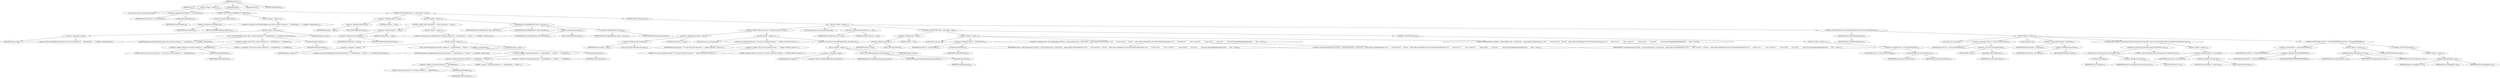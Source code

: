 digraph "execute" {  
"261" [label = <(METHOD,execute)<SUB>199</SUB>> ]
"17" [label = <(PARAM,this)<SUB>199</SUB>> ]
"262" [label = <(BLOCK,&lt;empty&gt;,&lt;empty&gt;)<SUB>199</SUB>> ]
"263" [label = <(LOCAL,ClassLoader al: java.lang.ClassLoader)> ]
"264" [label = <(&lt;operator&gt;.assignment,ClassLoader al = createLoader())<SUB>200</SUB>> ]
"265" [label = <(IDENTIFIER,al,ClassLoader al = createLoader())<SUB>200</SUB>> ]
"266" [label = <(createLoader,createLoader())<SUB>200</SUB>> ]
"16" [label = <(IDENTIFIER,this,createLoader())<SUB>200</SUB>> ]
"267" [label = <(CONTROL_STRUCTURE,if (!definerSet),if (!definerSet))<SUB>202</SUB>> ]
"268" [label = <(&lt;operator&gt;.logicalNot,!definerSet)<SUB>202</SUB>> ]
"269" [label = <(&lt;operator&gt;.fieldAccess,this.definerSet)<SUB>202</SUB>> ]
"270" [label = <(IDENTIFIER,this,!definerSet)<SUB>202</SUB>> ]
"271" [label = <(FIELD_IDENTIFIER,definerSet,definerSet)<SUB>202</SUB>> ]
"272" [label = <(BLOCK,&lt;empty&gt;,&lt;empty&gt;)<SUB>202</SUB>> ]
"273" [label = <(&lt;operator&gt;.throw,throw new BuildException(&quot;name, file or resource attribute of &quot; + getTaskName() + &quot; is undefined&quot;, getLocation());)<SUB>203</SUB>> ]
"274" [label = <(BLOCK,&lt;empty&gt;,&lt;empty&gt;)<SUB>203</SUB>> ]
"275" [label = <(&lt;operator&gt;.assignment,&lt;empty&gt;)> ]
"276" [label = <(IDENTIFIER,$obj0,&lt;empty&gt;)> ]
"277" [label = <(&lt;operator&gt;.alloc,new BuildException(&quot;name, file or resource attribute of &quot; + getTaskName() + &quot; is undefined&quot;, getLocation()))<SUB>203</SUB>> ]
"278" [label = <(&lt;init&gt;,new BuildException(&quot;name, file or resource attribute of &quot; + getTaskName() + &quot; is undefined&quot;, getLocation()))<SUB>203</SUB>> ]
"279" [label = <(IDENTIFIER,$obj0,new BuildException(&quot;name, file or resource attribute of &quot; + getTaskName() + &quot; is undefined&quot;, getLocation()))> ]
"280" [label = <(&lt;operator&gt;.addition,&quot;name, file or resource attribute of &quot; + getTaskName() + &quot; is undefined&quot;)<SUB>204</SUB>> ]
"281" [label = <(&lt;operator&gt;.addition,&quot;name, file or resource attribute of &quot; + getTaskName())<SUB>204</SUB>> ]
"282" [label = <(LITERAL,&quot;name, file or resource attribute of &quot;,&quot;name, file or resource attribute of &quot; + getTaskName())<SUB>204</SUB>> ]
"283" [label = <(getTaskName,getTaskName())<SUB>205</SUB>> ]
"18" [label = <(IDENTIFIER,this,getTaskName())<SUB>205</SUB>> ]
"284" [label = <(LITERAL,&quot; is undefined&quot;,&quot;name, file or resource attribute of &quot; + getTaskName() + &quot; is undefined&quot;)<SUB>205</SUB>> ]
"285" [label = <(getLocation,getLocation())<SUB>205</SUB>> ]
"19" [label = <(IDENTIFIER,this,getLocation())<SUB>205</SUB>> ]
"286" [label = <(IDENTIFIER,$obj0,&lt;empty&gt;)> ]
"287" [label = <(CONTROL_STRUCTURE,if (name != null),if (name != null))<SUB>208</SUB>> ]
"288" [label = <(&lt;operator&gt;.notEquals,name != null)<SUB>208</SUB>> ]
"289" [label = <(&lt;operator&gt;.fieldAccess,this.name)<SUB>208</SUB>> ]
"290" [label = <(IDENTIFIER,this,name != null)<SUB>208</SUB>> ]
"291" [label = <(FIELD_IDENTIFIER,name,name)<SUB>208</SUB>> ]
"292" [label = <(LITERAL,null,name != null)<SUB>208</SUB>> ]
"293" [label = <(BLOCK,&lt;empty&gt;,&lt;empty&gt;)<SUB>208</SUB>> ]
"294" [label = <(CONTROL_STRUCTURE,if (classname == null),if (classname == null))<SUB>209</SUB>> ]
"295" [label = <(&lt;operator&gt;.equals,classname == null)<SUB>209</SUB>> ]
"296" [label = <(&lt;operator&gt;.fieldAccess,this.classname)<SUB>209</SUB>> ]
"297" [label = <(IDENTIFIER,this,classname == null)<SUB>209</SUB>> ]
"298" [label = <(FIELD_IDENTIFIER,classname,classname)<SUB>209</SUB>> ]
"299" [label = <(LITERAL,null,classname == null)<SUB>209</SUB>> ]
"300" [label = <(BLOCK,&lt;empty&gt;,&lt;empty&gt;)<SUB>209</SUB>> ]
"301" [label = <(&lt;operator&gt;.throw,throw new BuildException(&quot;classname attribute of &quot; + getTaskName() + &quot; element &quot; + &quot;is undefined&quot;, getLocation());)<SUB>210</SUB>> ]
"302" [label = <(BLOCK,&lt;empty&gt;,&lt;empty&gt;)<SUB>210</SUB>> ]
"303" [label = <(&lt;operator&gt;.assignment,&lt;empty&gt;)> ]
"304" [label = <(IDENTIFIER,$obj1,&lt;empty&gt;)> ]
"305" [label = <(&lt;operator&gt;.alloc,new BuildException(&quot;classname attribute of &quot; + getTaskName() + &quot; element &quot; + &quot;is undefined&quot;, getLocation()))<SUB>210</SUB>> ]
"306" [label = <(&lt;init&gt;,new BuildException(&quot;classname attribute of &quot; + getTaskName() + &quot; element &quot; + &quot;is undefined&quot;, getLocation()))<SUB>210</SUB>> ]
"307" [label = <(IDENTIFIER,$obj1,new BuildException(&quot;classname attribute of &quot; + getTaskName() + &quot; element &quot; + &quot;is undefined&quot;, getLocation()))> ]
"308" [label = <(&lt;operator&gt;.addition,&quot;classname attribute of &quot; + getTaskName() + &quot; element &quot; + &quot;is undefined&quot;)<SUB>211</SUB>> ]
"309" [label = <(&lt;operator&gt;.addition,&quot;classname attribute of &quot; + getTaskName() + &quot; element &quot;)<SUB>211</SUB>> ]
"310" [label = <(&lt;operator&gt;.addition,&quot;classname attribute of &quot; + getTaskName())<SUB>211</SUB>> ]
"311" [label = <(LITERAL,&quot;classname attribute of &quot;,&quot;classname attribute of &quot; + getTaskName())<SUB>211</SUB>> ]
"312" [label = <(getTaskName,getTaskName())<SUB>211</SUB>> ]
"20" [label = <(IDENTIFIER,this,getTaskName())<SUB>211</SUB>> ]
"313" [label = <(LITERAL,&quot; element &quot;,&quot;classname attribute of &quot; + getTaskName() + &quot; element &quot;)<SUB>211</SUB>> ]
"314" [label = <(LITERAL,&quot;is undefined&quot;,&quot;classname attribute of &quot; + getTaskName() + &quot; element &quot; + &quot;is undefined&quot;)<SUB>212</SUB>> ]
"315" [label = <(getLocation,getLocation())<SUB>212</SUB>> ]
"21" [label = <(IDENTIFIER,this,getLocation())<SUB>212</SUB>> ]
"316" [label = <(IDENTIFIER,$obj1,&lt;empty&gt;)> ]
"317" [label = <(addDefinition,this.addDefinition(al, name, classname))<SUB>214</SUB>> ]
"22" [label = <(IDENTIFIER,this,this.addDefinition(al, name, classname))<SUB>214</SUB>> ]
"318" [label = <(IDENTIFIER,al,this.addDefinition(al, name, classname))<SUB>214</SUB>> ]
"319" [label = <(&lt;operator&gt;.fieldAccess,this.name)<SUB>214</SUB>> ]
"320" [label = <(IDENTIFIER,this,this.addDefinition(al, name, classname))<SUB>214</SUB>> ]
"321" [label = <(FIELD_IDENTIFIER,name,name)<SUB>214</SUB>> ]
"322" [label = <(&lt;operator&gt;.fieldAccess,this.classname)<SUB>214</SUB>> ]
"323" [label = <(IDENTIFIER,this,this.addDefinition(al, name, classname))<SUB>214</SUB>> ]
"324" [label = <(FIELD_IDENTIFIER,classname,classname)<SUB>214</SUB>> ]
"325" [label = <(CONTROL_STRUCTURE,else,else)<SUB>215</SUB>> ]
"326" [label = <(BLOCK,&lt;empty&gt;,&lt;empty&gt;)<SUB>215</SUB>> ]
"327" [label = <(CONTROL_STRUCTURE,if (classname != null),if (classname != null))<SUB>216</SUB>> ]
"328" [label = <(&lt;operator&gt;.notEquals,classname != null)<SUB>216</SUB>> ]
"329" [label = <(&lt;operator&gt;.fieldAccess,this.classname)<SUB>216</SUB>> ]
"330" [label = <(IDENTIFIER,this,classname != null)<SUB>216</SUB>> ]
"331" [label = <(FIELD_IDENTIFIER,classname,classname)<SUB>216</SUB>> ]
"332" [label = <(LITERAL,null,classname != null)<SUB>216</SUB>> ]
"333" [label = <(BLOCK,&lt;empty&gt;,&lt;empty&gt;)<SUB>216</SUB>> ]
"334" [label = <(LOCAL,String msg: java.lang.String)> ]
"335" [label = <(&lt;operator&gt;.assignment,String msg = &quot;You must not specify classname &quot; + &quot;together with file or resource.&quot;)<SUB>217</SUB>> ]
"336" [label = <(IDENTIFIER,msg,String msg = &quot;You must not specify classname &quot; + &quot;together with file or resource.&quot;)<SUB>217</SUB>> ]
"337" [label = <(&lt;operator&gt;.addition,&quot;You must not specify classname &quot; + &quot;together with file or resource.&quot;)<SUB>217</SUB>> ]
"338" [label = <(LITERAL,&quot;You must not specify classname &quot;,&quot;You must not specify classname &quot; + &quot;together with file or resource.&quot;)<SUB>217</SUB>> ]
"339" [label = <(LITERAL,&quot;together with file or resource.&quot;,&quot;You must not specify classname &quot; + &quot;together with file or resource.&quot;)<SUB>218</SUB>> ]
"340" [label = <(&lt;operator&gt;.throw,throw new BuildException(msg, getLocation());)<SUB>219</SUB>> ]
"341" [label = <(BLOCK,&lt;empty&gt;,&lt;empty&gt;)<SUB>219</SUB>> ]
"342" [label = <(&lt;operator&gt;.assignment,&lt;empty&gt;)> ]
"343" [label = <(IDENTIFIER,$obj2,&lt;empty&gt;)> ]
"344" [label = <(&lt;operator&gt;.alloc,new BuildException(msg, getLocation()))<SUB>219</SUB>> ]
"345" [label = <(&lt;init&gt;,new BuildException(msg, getLocation()))<SUB>219</SUB>> ]
"346" [label = <(IDENTIFIER,$obj2,new BuildException(msg, getLocation()))> ]
"347" [label = <(IDENTIFIER,msg,new BuildException(msg, getLocation()))<SUB>219</SUB>> ]
"348" [label = <(getLocation,getLocation())<SUB>219</SUB>> ]
"23" [label = <(IDENTIFIER,this,getLocation())<SUB>219</SUB>> ]
"349" [label = <(IDENTIFIER,$obj2,&lt;empty&gt;)> ]
"26" [label = <(LOCAL,Enumeration urls: java.util.Enumeration)> ]
"350" [label = <(&lt;operator&gt;.assignment,Enumeration urls = null)<SUB>221</SUB>> ]
"351" [label = <(IDENTIFIER,urls,Enumeration urls = null)<SUB>221</SUB>> ]
"352" [label = <(LITERAL,null,Enumeration urls = null)<SUB>221</SUB>> ]
"353" [label = <(CONTROL_STRUCTURE,if (file != null),if (file != null))<SUB>222</SUB>> ]
"354" [label = <(&lt;operator&gt;.notEquals,file != null)<SUB>222</SUB>> ]
"355" [label = <(&lt;operator&gt;.fieldAccess,this.file)<SUB>222</SUB>> ]
"356" [label = <(IDENTIFIER,this,file != null)<SUB>222</SUB>> ]
"357" [label = <(FIELD_IDENTIFIER,file,file)<SUB>222</SUB>> ]
"358" [label = <(LITERAL,null,file != null)<SUB>222</SUB>> ]
"359" [label = <(BLOCK,&lt;empty&gt;,&lt;empty&gt;)<SUB>222</SUB>> ]
"360" [label = <(LOCAL,URL url: java.net.URL)> ]
"361" [label = <(&lt;operator&gt;.assignment,URL url = this.fileToURL())<SUB>223</SUB>> ]
"362" [label = <(IDENTIFIER,url,URL url = this.fileToURL())<SUB>223</SUB>> ]
"363" [label = <(fileToURL,this.fileToURL())<SUB>223</SUB>> ]
"24" [label = <(IDENTIFIER,this,this.fileToURL())<SUB>223</SUB>> ]
"364" [label = <(&lt;operator&gt;.assignment,urls = new Enumeration() {\012\012    private boolean more = true;\012\012    public boolean hasMoreElements() {\012        return more;\012    }\012\012    public Object nextElement() throws NoSuchElementException {\012        if (more) {\012            more = false;\012            return url;\012        } else {\012            throw new NoSuchElementException();\012        }\012    }\012})<SUB>224</SUB>> ]
"365" [label = <(IDENTIFIER,urls,urls = new Enumeration() {\012\012    private boolean more = true;\012\012    public boolean hasMoreElements() {\012        return more;\012    }\012\012    public Object nextElement() throws NoSuchElementException {\012        if (more) {\012            more = false;\012            return url;\012        } else {\012            throw new NoSuchElementException();\012        }\012    }\012})<SUB>224</SUB>> ]
"366" [label = <(&lt;operator&gt;.alloc,new Enumeration() {\012\012    private boolean more = true;\012\012    public boolean hasMoreElements() {\012        return more;\012    }\012\012    public Object nextElement() throws NoSuchElementException {\012        if (more) {\012            more = false;\012            return url;\012        } else {\012            throw new NoSuchElementException();\012        }\012    }\012})<SUB>224</SUB>> ]
"367" [label = <(&lt;init&gt;,new Enumeration() {\012\012    private boolean more = true;\012\012    public boolean hasMoreElements() {\012        return more;\012    }\012\012    public Object nextElement() throws NoSuchElementException {\012        if (more) {\012            more = false;\012            return url;\012        } else {\012            throw new NoSuchElementException();\012        }\012    }\012})<SUB>224</SUB>> ]
"25" [label = <(IDENTIFIER,urls,new Enumeration() {\012\012    private boolean more = true;\012\012    public boolean hasMoreElements() {\012        return more;\012    }\012\012    public Object nextElement() throws NoSuchElementException {\012        if (more) {\012            more = false;\012            return url;\012        } else {\012            throw new NoSuchElementException();\012        }\012    }\012})<SUB>224</SUB>> ]
"368" [label = <(CONTROL_STRUCTURE,else,else)<SUB>238</SUB>> ]
"369" [label = <(BLOCK,&lt;empty&gt;,&lt;empty&gt;)<SUB>238</SUB>> ]
"370" [label = <(&lt;operator&gt;.assignment,urls = this.resourceToURLs(al))<SUB>239</SUB>> ]
"371" [label = <(IDENTIFIER,urls,urls = this.resourceToURLs(al))<SUB>239</SUB>> ]
"372" [label = <(resourceToURLs,this.resourceToURLs(al))<SUB>239</SUB>> ]
"27" [label = <(IDENTIFIER,this,this.resourceToURLs(al))<SUB>239</SUB>> ]
"373" [label = <(IDENTIFIER,al,this.resourceToURLs(al))<SUB>239</SUB>> ]
"374" [label = <(CONTROL_STRUCTURE,while (urls.hasMoreElements()),while (urls.hasMoreElements()))<SUB>242</SUB>> ]
"375" [label = <(hasMoreElements,urls.hasMoreElements())<SUB>242</SUB>> ]
"376" [label = <(IDENTIFIER,urls,urls.hasMoreElements())<SUB>242</SUB>> ]
"377" [label = <(BLOCK,&lt;empty&gt;,&lt;empty&gt;)<SUB>242</SUB>> ]
"378" [label = <(LOCAL,URL url: java.net.URL)> ]
"379" [label = <(&lt;operator&gt;.assignment,URL url = (URL) urls.nextElement())<SUB>243</SUB>> ]
"380" [label = <(IDENTIFIER,url,URL url = (URL) urls.nextElement())<SUB>243</SUB>> ]
"381" [label = <(&lt;operator&gt;.cast,(URL) urls.nextElement())<SUB>243</SUB>> ]
"382" [label = <(TYPE_REF,URL,URL)<SUB>243</SUB>> ]
"383" [label = <(nextElement,urls.nextElement())<SUB>243</SUB>> ]
"384" [label = <(IDENTIFIER,urls,urls.nextElement())<SUB>243</SUB>> ]
"385" [label = <(LOCAL,int format: int)> ]
"386" [label = <(&lt;operator&gt;.assignment,int format = this.format)<SUB>245</SUB>> ]
"387" [label = <(IDENTIFIER,format,int format = this.format)<SUB>245</SUB>> ]
"388" [label = <(&lt;operator&gt;.fieldAccess,this.format)<SUB>245</SUB>> ]
"28" [label = <(IDENTIFIER,this,int format = this.format)<SUB>245</SUB>> ]
"389" [label = <(FIELD_IDENTIFIER,format,format)<SUB>245</SUB>> ]
"390" [label = <(CONTROL_STRUCTURE,if (url.toString().toLowerCase(Locale.US).endsWith(&quot;.xml&quot;)),if (url.toString().toLowerCase(Locale.US).endsWith(&quot;.xml&quot;)))<SUB>246</SUB>> ]
"391" [label = <(endsWith,url.toString().toLowerCase(Locale.US).endsWith(&quot;.xml&quot;))<SUB>246</SUB>> ]
"392" [label = <(toLowerCase,url.toString().toLowerCase(Locale.US))<SUB>246</SUB>> ]
"393" [label = <(toString,url.toString())<SUB>246</SUB>> ]
"394" [label = <(IDENTIFIER,url,url.toString())<SUB>246</SUB>> ]
"395" [label = <(&lt;operator&gt;.fieldAccess,Locale.US)<SUB>246</SUB>> ]
"396" [label = <(IDENTIFIER,Locale,url.toString().toLowerCase(Locale.US))<SUB>246</SUB>> ]
"397" [label = <(FIELD_IDENTIFIER,US,US)<SUB>246</SUB>> ]
"398" [label = <(LITERAL,&quot;.xml&quot;,url.toString().toLowerCase(Locale.US).endsWith(&quot;.xml&quot;))<SUB>246</SUB>> ]
"399" [label = <(BLOCK,&lt;empty&gt;,&lt;empty&gt;)<SUB>246</SUB>> ]
"400" [label = <(&lt;operator&gt;.assignment,format = Format.XML)<SUB>247</SUB>> ]
"401" [label = <(IDENTIFIER,format,format = Format.XML)<SUB>247</SUB>> ]
"402" [label = <(&lt;operator&gt;.fieldAccess,Format.XML)<SUB>247</SUB>> ]
"403" [label = <(IDENTIFIER,Format,format = Format.XML)<SUB>247</SUB>> ]
"404" [label = <(FIELD_IDENTIFIER,XML,XML)<SUB>247</SUB>> ]
"405" [label = <(CONTROL_STRUCTURE,if (format == Format.PROPERTIES),if (format == Format.PROPERTIES))<SUB>250</SUB>> ]
"406" [label = <(&lt;operator&gt;.equals,format == Format.PROPERTIES)<SUB>250</SUB>> ]
"407" [label = <(IDENTIFIER,format,format == Format.PROPERTIES)<SUB>250</SUB>> ]
"408" [label = <(&lt;operator&gt;.fieldAccess,Format.PROPERTIES)<SUB>250</SUB>> ]
"409" [label = <(IDENTIFIER,Format,format == Format.PROPERTIES)<SUB>250</SUB>> ]
"410" [label = <(FIELD_IDENTIFIER,PROPERTIES,PROPERTIES)<SUB>250</SUB>> ]
"411" [label = <(BLOCK,&lt;empty&gt;,&lt;empty&gt;)<SUB>250</SUB>> ]
"412" [label = <(loadProperties,this.loadProperties(al, url))<SUB>251</SUB>> ]
"29" [label = <(IDENTIFIER,this,this.loadProperties(al, url))<SUB>251</SUB>> ]
"413" [label = <(IDENTIFIER,al,this.loadProperties(al, url))<SUB>251</SUB>> ]
"414" [label = <(IDENTIFIER,url,this.loadProperties(al, url))<SUB>251</SUB>> ]
"415" [label = <(CONTROL_STRUCTURE,break;,break;)<SUB>252</SUB>> ]
"416" [label = <(CONTROL_STRUCTURE,else,else)<SUB>253</SUB>> ]
"417" [label = <(BLOCK,&lt;empty&gt;,&lt;empty&gt;)<SUB>253</SUB>> ]
"418" [label = <(loadAntlib,this.loadAntlib(al, url))<SUB>254</SUB>> ]
"30" [label = <(IDENTIFIER,this,this.loadAntlib(al, url))<SUB>254</SUB>> ]
"419" [label = <(IDENTIFIER,al,this.loadAntlib(al, url))<SUB>254</SUB>> ]
"420" [label = <(IDENTIFIER,url,this.loadAntlib(al, url))<SUB>254</SUB>> ]
"421" [label = <(MODIFIER,PUBLIC)> ]
"422" [label = <(MODIFIER,VIRTUAL)> ]
"423" [label = <(METHOD_RETURN,void)<SUB>199</SUB>> ]
  "261" -> "17" 
  "261" -> "262" 
  "261" -> "421" 
  "261" -> "422" 
  "261" -> "423" 
  "262" -> "263" 
  "262" -> "264" 
  "262" -> "267" 
  "262" -> "287" 
  "264" -> "265" 
  "264" -> "266" 
  "266" -> "16" 
  "267" -> "268" 
  "267" -> "272" 
  "268" -> "269" 
  "269" -> "270" 
  "269" -> "271" 
  "272" -> "273" 
  "273" -> "274" 
  "274" -> "275" 
  "274" -> "278" 
  "274" -> "286" 
  "275" -> "276" 
  "275" -> "277" 
  "278" -> "279" 
  "278" -> "280" 
  "278" -> "285" 
  "280" -> "281" 
  "280" -> "284" 
  "281" -> "282" 
  "281" -> "283" 
  "283" -> "18" 
  "285" -> "19" 
  "287" -> "288" 
  "287" -> "293" 
  "287" -> "325" 
  "288" -> "289" 
  "288" -> "292" 
  "289" -> "290" 
  "289" -> "291" 
  "293" -> "294" 
  "293" -> "317" 
  "294" -> "295" 
  "294" -> "300" 
  "295" -> "296" 
  "295" -> "299" 
  "296" -> "297" 
  "296" -> "298" 
  "300" -> "301" 
  "301" -> "302" 
  "302" -> "303" 
  "302" -> "306" 
  "302" -> "316" 
  "303" -> "304" 
  "303" -> "305" 
  "306" -> "307" 
  "306" -> "308" 
  "306" -> "315" 
  "308" -> "309" 
  "308" -> "314" 
  "309" -> "310" 
  "309" -> "313" 
  "310" -> "311" 
  "310" -> "312" 
  "312" -> "20" 
  "315" -> "21" 
  "317" -> "22" 
  "317" -> "318" 
  "317" -> "319" 
  "317" -> "322" 
  "319" -> "320" 
  "319" -> "321" 
  "322" -> "323" 
  "322" -> "324" 
  "325" -> "326" 
  "326" -> "327" 
  "326" -> "26" 
  "326" -> "350" 
  "326" -> "353" 
  "326" -> "374" 
  "327" -> "328" 
  "327" -> "333" 
  "328" -> "329" 
  "328" -> "332" 
  "329" -> "330" 
  "329" -> "331" 
  "333" -> "334" 
  "333" -> "335" 
  "333" -> "340" 
  "335" -> "336" 
  "335" -> "337" 
  "337" -> "338" 
  "337" -> "339" 
  "340" -> "341" 
  "341" -> "342" 
  "341" -> "345" 
  "341" -> "349" 
  "342" -> "343" 
  "342" -> "344" 
  "345" -> "346" 
  "345" -> "347" 
  "345" -> "348" 
  "348" -> "23" 
  "350" -> "351" 
  "350" -> "352" 
  "353" -> "354" 
  "353" -> "359" 
  "353" -> "368" 
  "354" -> "355" 
  "354" -> "358" 
  "355" -> "356" 
  "355" -> "357" 
  "359" -> "360" 
  "359" -> "361" 
  "359" -> "364" 
  "359" -> "367" 
  "361" -> "362" 
  "361" -> "363" 
  "363" -> "24" 
  "364" -> "365" 
  "364" -> "366" 
  "367" -> "25" 
  "368" -> "369" 
  "369" -> "370" 
  "370" -> "371" 
  "370" -> "372" 
  "372" -> "27" 
  "372" -> "373" 
  "374" -> "375" 
  "374" -> "377" 
  "375" -> "376" 
  "377" -> "378" 
  "377" -> "379" 
  "377" -> "385" 
  "377" -> "386" 
  "377" -> "390" 
  "377" -> "405" 
  "379" -> "380" 
  "379" -> "381" 
  "381" -> "382" 
  "381" -> "383" 
  "383" -> "384" 
  "386" -> "387" 
  "386" -> "388" 
  "388" -> "28" 
  "388" -> "389" 
  "390" -> "391" 
  "390" -> "399" 
  "391" -> "392" 
  "391" -> "398" 
  "392" -> "393" 
  "392" -> "395" 
  "393" -> "394" 
  "395" -> "396" 
  "395" -> "397" 
  "399" -> "400" 
  "400" -> "401" 
  "400" -> "402" 
  "402" -> "403" 
  "402" -> "404" 
  "405" -> "406" 
  "405" -> "411" 
  "405" -> "416" 
  "406" -> "407" 
  "406" -> "408" 
  "408" -> "409" 
  "408" -> "410" 
  "411" -> "412" 
  "411" -> "415" 
  "412" -> "29" 
  "412" -> "413" 
  "412" -> "414" 
  "416" -> "417" 
  "417" -> "418" 
  "418" -> "30" 
  "418" -> "419" 
  "418" -> "420" 
}
